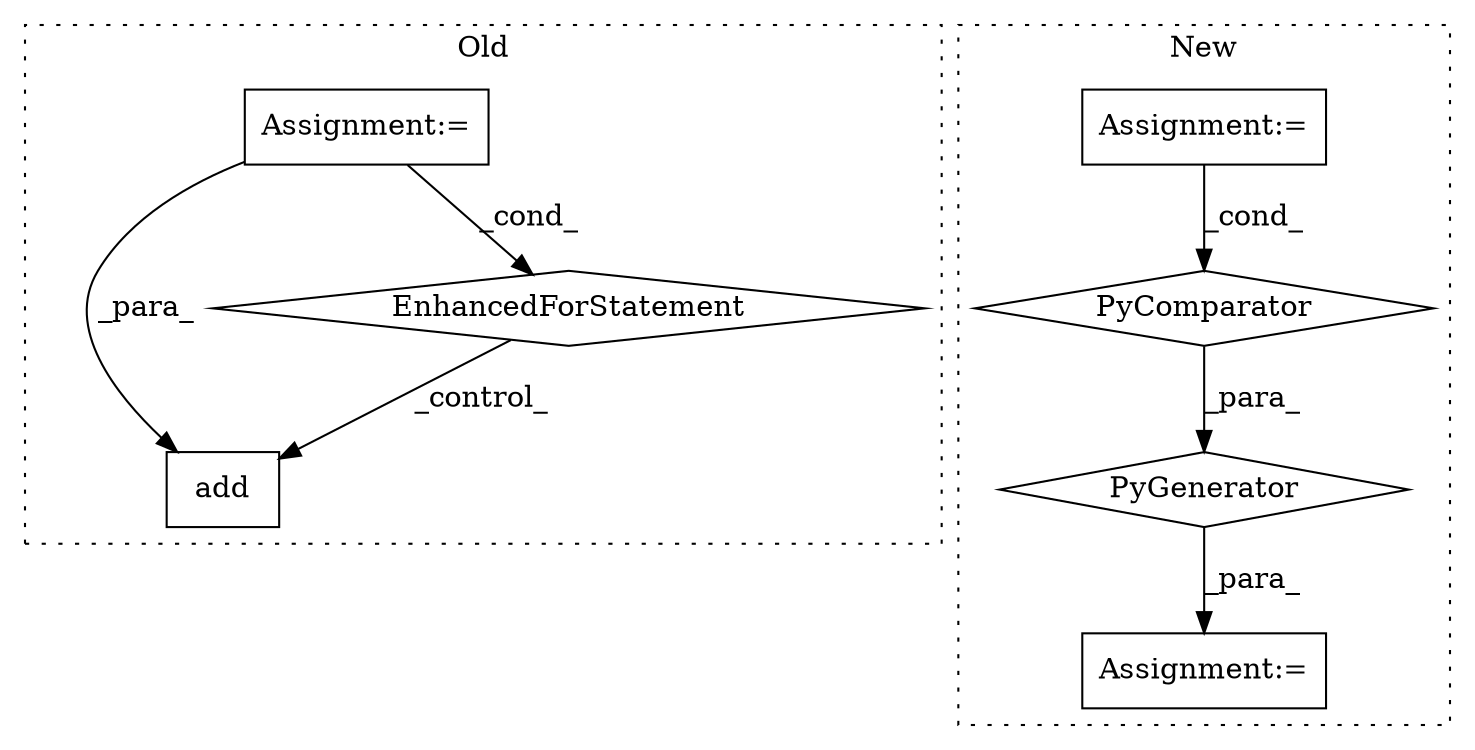 digraph G {
subgraph cluster0 {
1 [label="add" a="32" s="2319,2329" l="4,1" shape="box"];
5 [label="EnhancedForStatement" a="70" s="2080,2161" l="61,2" shape="diamond"];
6 [label="Assignment:=" a="7" s="2080,2161" l="61,2" shape="box"];
label = "Old";
style="dotted";
}
subgraph cluster1 {
2 [label="PyGenerator" a="107" s="1906" l="140" shape="diamond"];
3 [label="PyComparator" a="113" s="2012" l="28" shape="diamond"];
4 [label="Assignment:=" a="7" s="2012" l="28" shape="box"];
7 [label="Assignment:=" a="7" s="1890" l="1" shape="box"];
label = "New";
style="dotted";
}
2 -> 7 [label="_para_"];
3 -> 2 [label="_para_"];
4 -> 3 [label="_cond_"];
5 -> 1 [label="_control_"];
6 -> 1 [label="_para_"];
6 -> 5 [label="_cond_"];
}